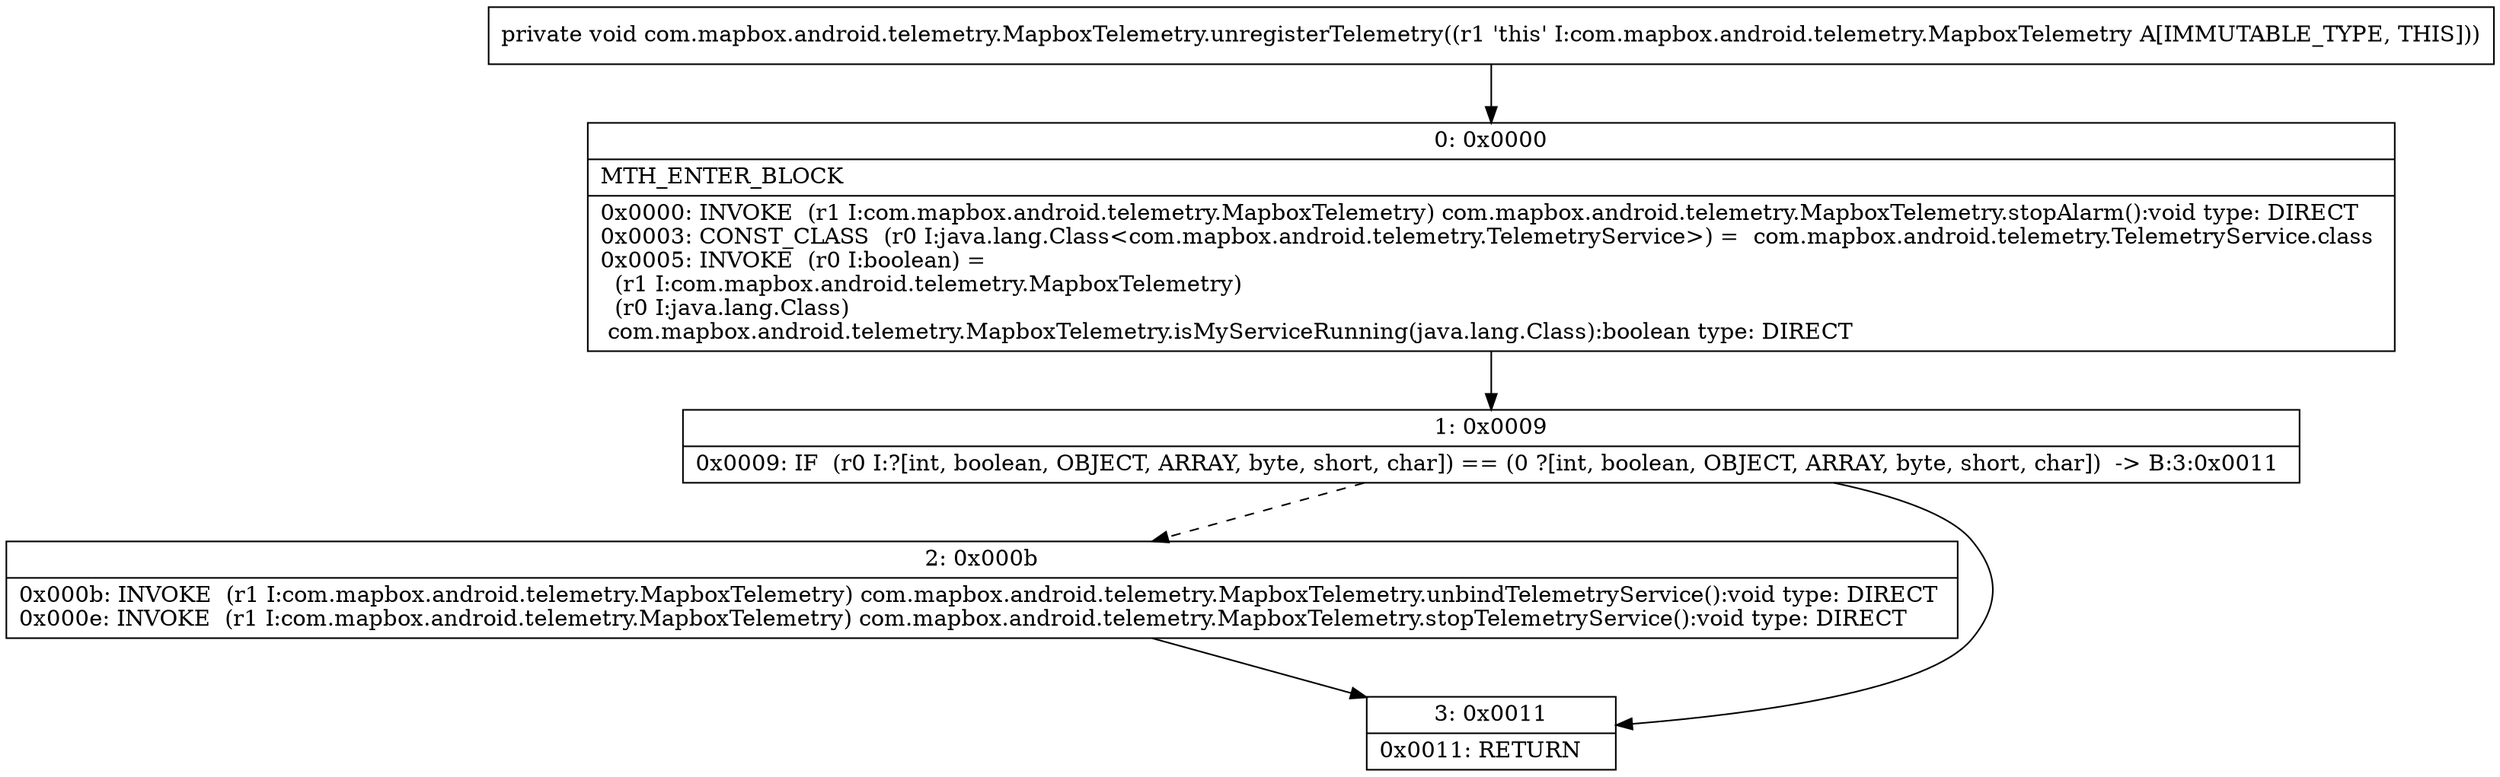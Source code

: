 digraph "CFG forcom.mapbox.android.telemetry.MapboxTelemetry.unregisterTelemetry()V" {
Node_0 [shape=record,label="{0\:\ 0x0000|MTH_ENTER_BLOCK\l|0x0000: INVOKE  (r1 I:com.mapbox.android.telemetry.MapboxTelemetry) com.mapbox.android.telemetry.MapboxTelemetry.stopAlarm():void type: DIRECT \l0x0003: CONST_CLASS  (r0 I:java.lang.Class\<com.mapbox.android.telemetry.TelemetryService\>) =  com.mapbox.android.telemetry.TelemetryService.class \l0x0005: INVOKE  (r0 I:boolean) = \l  (r1 I:com.mapbox.android.telemetry.MapboxTelemetry)\l  (r0 I:java.lang.Class)\l com.mapbox.android.telemetry.MapboxTelemetry.isMyServiceRunning(java.lang.Class):boolean type: DIRECT \l}"];
Node_1 [shape=record,label="{1\:\ 0x0009|0x0009: IF  (r0 I:?[int, boolean, OBJECT, ARRAY, byte, short, char]) == (0 ?[int, boolean, OBJECT, ARRAY, byte, short, char])  \-\> B:3:0x0011 \l}"];
Node_2 [shape=record,label="{2\:\ 0x000b|0x000b: INVOKE  (r1 I:com.mapbox.android.telemetry.MapboxTelemetry) com.mapbox.android.telemetry.MapboxTelemetry.unbindTelemetryService():void type: DIRECT \l0x000e: INVOKE  (r1 I:com.mapbox.android.telemetry.MapboxTelemetry) com.mapbox.android.telemetry.MapboxTelemetry.stopTelemetryService():void type: DIRECT \l}"];
Node_3 [shape=record,label="{3\:\ 0x0011|0x0011: RETURN   \l}"];
MethodNode[shape=record,label="{private void com.mapbox.android.telemetry.MapboxTelemetry.unregisterTelemetry((r1 'this' I:com.mapbox.android.telemetry.MapboxTelemetry A[IMMUTABLE_TYPE, THIS])) }"];
MethodNode -> Node_0;
Node_0 -> Node_1;
Node_1 -> Node_2[style=dashed];
Node_1 -> Node_3;
Node_2 -> Node_3;
}

